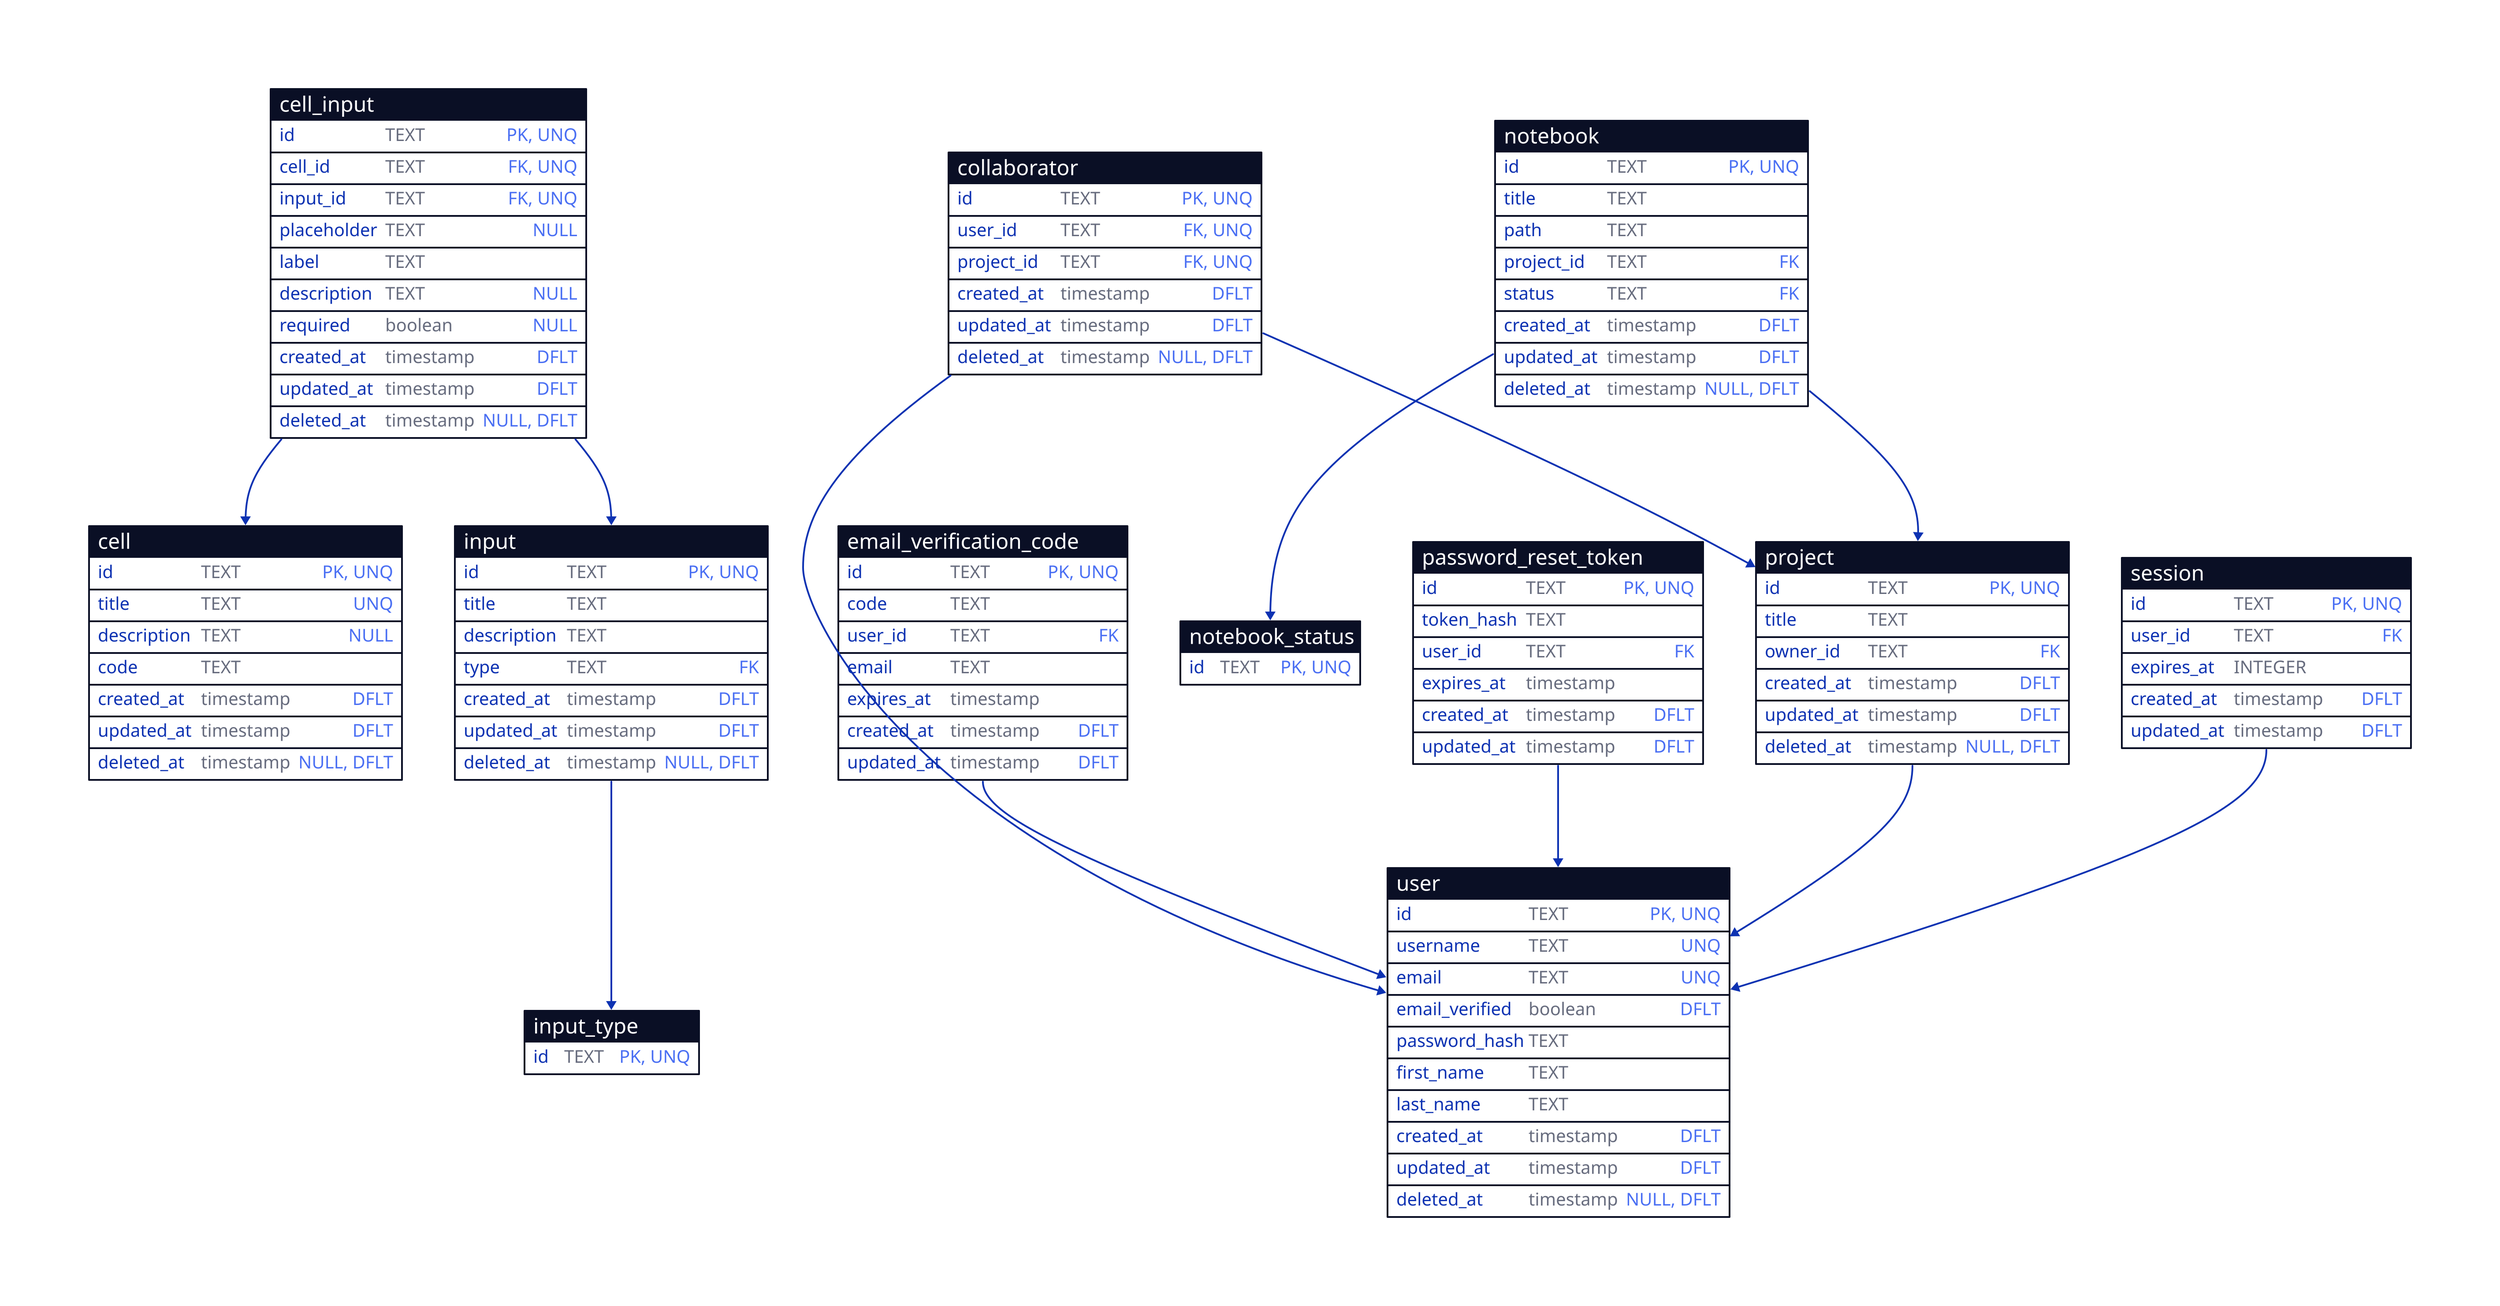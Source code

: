 cell: {
  shape: sql_table

  "id": TEXT { constraint: [primary_key; unique] }
  "title": TEXT { constraint: [unique] }
  "description": TEXT { constraint: ["NULL"] }
  "code": TEXT { constraint: [] }
  "created_at": timestamp { constraint: [DFLT] }
  "updated_at": timestamp { constraint: [DFLT] }
  "deleted_at": timestamp { constraint: ["NULL"; DFLT] }
}

cell_input: {
  shape: sql_table

  "id": TEXT { constraint: [primary_key; unique] }
  "cell_id": TEXT { constraint: [foreign_key; unique] }
  "input_id": TEXT { constraint: [foreign_key; unique] }
  "placeholder": TEXT { constraint: ["NULL"] }
  "label ": TEXT { constraint: [] }
  "description": TEXT { constraint: ["NULL"] }
  "required": boolean { constraint: ["NULL"] }
  "created_at": timestamp { constraint: [DFLT] }
  "updated_at": timestamp { constraint: [DFLT] }
  "deleted_at": timestamp { constraint: ["NULL"; DFLT] }
}

cell_input.cell_id -> cell.id

cell_input.input_id -> input.id

collaborator: {
  shape: sql_table

  "id": TEXT { constraint: [primary_key; unique] }
  "user_id": TEXT { constraint: [foreign_key; unique] }
  "project_id": TEXT { constraint: [foreign_key; unique] }
  "created_at": timestamp { constraint: [DFLT] }
  "updated_at": timestamp { constraint: [DFLT] }
  "deleted_at": timestamp { constraint: ["NULL"; DFLT] }
}

collaborator.project_id -> project.id

collaborator.user_id -> user.id

email_verification_code: {
  shape: sql_table

  "id": TEXT { constraint: [primary_key; unique] }
  "code": TEXT { constraint: [] }
  "user_id": TEXT { constraint: [foreign_key] }
  "email": TEXT { constraint: [] }
  "expires_at": timestamp { constraint: [] }
  "created_at": timestamp { constraint: [DFLT] }
  "updated_at": timestamp { constraint: [DFLT] }
}

email_verification_code.user_id -> user.id

input: {
  shape: sql_table

  "id": TEXT { constraint: [primary_key; unique] }
  "title": TEXT { constraint: [] }
  "description": TEXT { constraint: [] }
  "type": TEXT { constraint: [foreign_key] }
  "created_at": timestamp { constraint: [DFLT] }
  "updated_at": timestamp { constraint: [DFLT] }
  "deleted_at": timestamp { constraint: ["NULL"; DFLT] }
}

input.type -> input_type.id

input_type: {
  shape: sql_table

  "id": TEXT { constraint: [primary_key; unique] }
}

notebook: {
  shape: sql_table

  "id": TEXT { constraint: [primary_key; unique] }
  "title": TEXT { constraint: [] }
  "path": TEXT { constraint: [] }
  "project_id": TEXT { constraint: [foreign_key] }
  "status": TEXT { constraint: [foreign_key] }
  "created_at": timestamp { constraint: [DFLT] }
  "updated_at": timestamp { constraint: [DFLT] }
  "deleted_at": timestamp { constraint: ["NULL"; DFLT] }
}

notebook.project_id -> project.id

notebook.status -> notebook_status.id

notebook_status: {
  shape: sql_table

  "id": TEXT { constraint: [primary_key; unique] }
}

password_reset_token: {
  shape: sql_table

  "id": TEXT { constraint: [primary_key; unique] }
  "token_hash": TEXT { constraint: [] }
  "user_id": TEXT { constraint: [foreign_key] }
  "expires_at": timestamp { constraint: [] }
  "created_at": timestamp { constraint: [DFLT] }
  "updated_at": timestamp { constraint: [DFLT] }
}

password_reset_token.user_id -> user.id

project: {
  shape: sql_table

  "id": TEXT { constraint: [primary_key; unique] }
  "title": TEXT { constraint: [] }
  "owner_id": TEXT { constraint: [foreign_key] }
  "created_at": timestamp { constraint: [DFLT] }
  "updated_at": timestamp { constraint: [DFLT] }
  "deleted_at": timestamp { constraint: ["NULL"; DFLT] }
}

project.owner_id -> user.id

session: {
  shape: sql_table

  "id": TEXT { constraint: [primary_key; unique] }
  "user_id": TEXT { constraint: [foreign_key] }
  "expires_at": INTEGER { constraint: [] }
  "created_at": timestamp { constraint: [DFLT] }
  "updated_at": timestamp { constraint: [DFLT] }
}

session.user_id -> user.id

user: {
  shape: sql_table

  "id": TEXT { constraint: [primary_key; unique] }
  "username": TEXT { constraint: [unique] }
  "email": TEXT { constraint: [unique] }
  "email_verified": boolean { constraint: [DFLT] }
  "password_hash": TEXT { constraint: [] }
  "first_name": TEXT { constraint: [] }
  "last_name": TEXT { constraint: [] }
  "created_at": timestamp { constraint: [DFLT] }
  "updated_at": timestamp { constraint: [DFLT] }
  "deleted_at": timestamp { constraint: ["NULL"; DFLT] }
}
